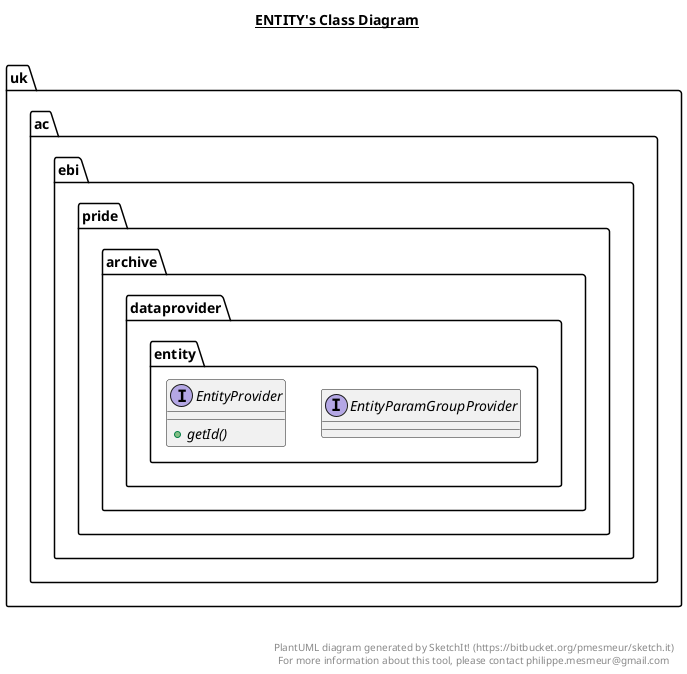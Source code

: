 @startuml

title __ENTITY's Class Diagram__\n

  package uk.ac.ebi.pride.archive.dataprovider.entity {
    interface EntityParamGroupProvider {
    }
  }
  

  package uk.ac.ebi.pride.archive.dataprovider.entity {
    interface EntityProvider {
        {abstract} + getId()
    }
  }
  



right footer


PlantUML diagram generated by SketchIt! (https://bitbucket.org/pmesmeur/sketch.it)
For more information about this tool, please contact philippe.mesmeur@gmail.com
endfooter

@enduml

